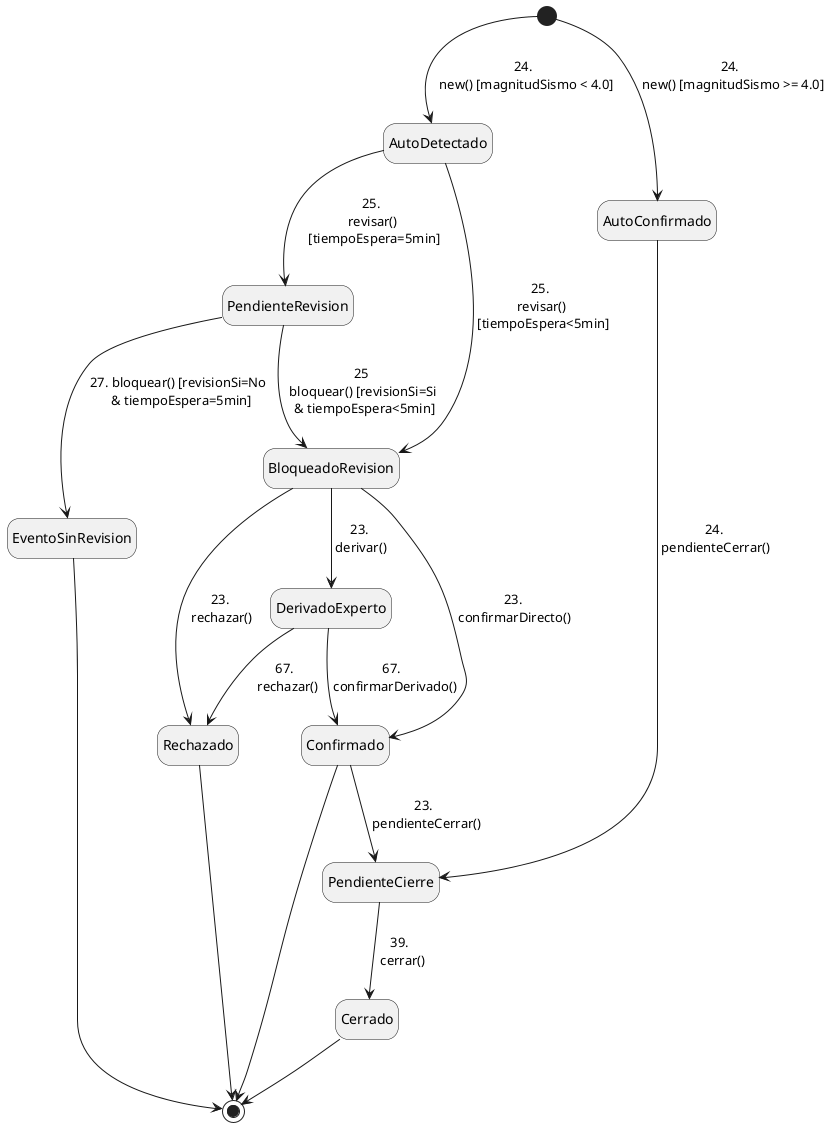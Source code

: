 @startuml maquinaEstadoEventoSismico
hide empty description
'Casos de uso:
'23: Registrar resultado de revisión manual
'24: Registrar evento sísmico
'25: Modificar evento sísmico
'27: Anular evento sísmico
'38: Verificar eventos sísmicos auto detectados
'39: Cerrar evento sísmico
'67: Registrar resultado de revisión de un evento sismico derivado

[*]-->AutoDetectado : 24. \n new() [magnitudSismo < 4.0]
[*]-->AutoConfirmado : 24. \n new() [magnitudSismo >= 4.0]
AutoDetectado-->PendienteRevision :  25. \n revisar() \n [tiempoEspera=5min] 
PendienteRevision-->BloqueadoRevision: 25 \n bloquear() [revisionSi=Si \n & tiempoEspera<5min]
PendienteRevision-->EventoSinRevision: 27. bloquear() [revisionSi=No \n & tiempoEspera=5min]
AutoDetectado --> BloqueadoRevision: 25. \n revisar() \n [tiempoEspera<5min]
BloqueadoRevision-->Confirmado: 23.\n confirmarDirecto()
BloqueadoRevision-->Rechazado:  23.\n rechazar()
BloqueadoRevision-->DerivadoExperto:  23.\n derivar()
DerivadoExperto-->Confirmado: 67. \n confirmarDerivado()
DerivadoExperto-->Rechazado: 67. \n rechazar()
Confirmado-->PendienteCierre: 23. \n pendienteCerrar()
AutoConfirmado-->PendienteCierre: 24.\n pendienteCerrar()
PendienteCierre --> Cerrado: 39. \n cerrar()
Cerrado --> [*]
EventoSinRevision --> [*]
Confirmado --> [*]
Rechazado --> [*]
@enduml

@startuml Parte_Dinámica_CU_23
skinparam roundcorner 20
skinparam maxmessagesize 60
autonumber
actor "__:AnalistaEnSismos__" as AES
create boundary "__:PantallaRegistrarResultado__" as PRR
AES --> PRR : opcRegistrarResultadoManual()
PRR -> PRR : abrirVentana()
create control "__:GestorRegistrarResultado__" as GRR
PRR --> GRR : newRevisiónManual()
GRR -> GRR : buscarEventosSísmicosSinRevision()
loop Eventos Sísmicos Auto Detectados
else Mientras existan eventos sísmicos
    entity "__:EventoSísmico__" as ES #LightCoral
    GRR --> ES : esPendienteRevisión()
    entity "__Evento:Estado__" as E
    ES --> E : sosPendienteRevisión()
    GRR --> ES : esAutodetectado()
    ES --> E : sosAutodetectado()
    GRR -> ES : getDatos()
    ES -> ES : getFechaHoraOcurrenciaEvento()
    ES -> ES : getLatitudEpicentro()
    ES -> ES : getLongitudEpicentro()
    ES -> ES : getLatitudHipocentro()
    ES -> ES : getLongitudHipocentro()
    ES -> ES : getValorMagnitud()
end
GRR -> GRR : ordenarEventosSísmicos()
GRR -> PRR : solicitarSelecciónEventoSísmico()
AES -> PRR : tomarSelecciónEventoSísmico()
PRR -> GRR : tomarSelecciónEventoSísmico()
GRR -> GRR : buscarEstadoBloqueadoEnRevision()
entity "__:Estado__" as Es #LightCoral
loop Buscar estado bloqueado en revisión
else Mientras existan estados
    GRR -> Es : sosÁmbitoEventoSísmico()
    GRR -> Es : sosBloqueadoEnRevisión()
end
GRR -> GRR : getFechaHoraActual()
GRR -> GRR : buscarEmpleadoLogueado()
entity "__Actual:Sesión__" as ASS
GRR -> ASS : getUsuarioLogueado()
entity "__Logueado:Usuario__" as US
ASS -> US : getEmpleado()
GRR -> GRR : bloquearEventoSísmico()
entity "__Selecc:EventoSísmico__" as SES
GRR -> SES : bloquear() 
loop Buscar último cambio estado
else Mientras existan cambios de estado
    entity "__:CambioEstado__" as CE #LightCoral
    SES -> CE : esEstadoActual() 
end
entity "__Actual:CambioEstado__" as ACE
SES -> ACE : setFechaHoraFin()
SES -> SES : crearCambioEstado()
create entity "__Bloqueado:CambioEstado__" as NCE
SES --> NCE: new()
SES -> SES : setEstado()
GRR -> GRR : buscarDatosSísmicos()
GRR -> SES : getDatosSísmicos()
loop Valores alcanzados sísmo
else Mientras existan series temporales
    entity "__:SerieTemporal__" as ST #LightCoral
    SES --> ST : getMuestrasSismicas()
    loop Valores muestras sísmicas
    else Mientras existan muestras sísmicas
        entity "__:MuestraSísmica__" as MS
        ST --> MS : getDetalleMuestraSismica()
        loop Valores detalle muestras sísmicas
        else Mientras existan detalles muestras sísmicas
            entity "__:DetalleMuestraSísmica__" as DMS
            MS --> DMS :  getValor()
            entity "__:TipoDeDato__" as TD
            DMS --> TD :  getDenominación()
            DMS -> TD :  getNombreUnidadMedida()
            DMS -> TD :  getValorUmbral()
        end
    end
end
entity "__:AlcanceSismo__" as AS
SES -> AS : getNombre()
entity "__:ClasificaciónSismo__" as CS
SES -> CS : getNombre()
entity "__:OrigenDeGeneración__" as OG
SES -> OG : getNombre()
GRR -> GRR: ordenarPorCodigo()
GRR -> ST : *getEstacionSismografica()
loop Buscar Sismografo
else mientras haya sismografos
    entity "__:Sismografo__" as S #LightCoral
    ST -> S : sosMiSismografo()
    ST -> S : getDatosEstacion()
    entity "__Sismografo:Estacion Sismologica__" as SSE
    S -> SSE : getCodigo()
    S -> SSE : getNombre()
end

GRR -> GRR : llamarCUGenerarSismograma()
create participant "GenerarSismograma" as GS
GRR -> GS : generarSismograma()
GRR -> PRR : mostrarDatos()
GRR -> PRR : solicitarSelecciónMapa()
AES -> PRR : tomarSelecciónMapa()
PRR -> GRR : tomarSeleccionMapa()
GRR -> PRR : solicitarModificaciónDatosES()
AES -> PRR : tomarModificaciónDatosES()
PRR -> GRR : tomarModificaciónDatosES()
GRR -> PRR : solicitarAcciónSobreEvento()
AES -> PRR : tomarAcciónSobreEvento()
PRR -> GRR : tomarAcciónSobreEvento()
GRR -> GRR : validarDatos()
GRR -> GRR : buscarEstadoRechazado()
loop Buscar estado rechazado
else Mientras existan estados
    GRR -> Es : sosÁmbitoEventoSísmico()
    GRR -> Es : sosRechazado()
end
GRR -> GRR :getFechaHoraActual()
GRR -> GRR : rechazarEventoSísmico()
entity "__Selecc:EventoSísmico__" as SES
GRR -> SES : rechazar()
loop Buscar último cambio estado
else Mientras existan cambios de estado
    SES -> CE : esEstadoActual() 
end
SES -> NCE : setFechaHoraFin()
SES -> SES : crearCambioEstado()
entity "__Rechazado:CambioEstado__" as RCE
SES --> RCE : new()
SES -> SES : setEstado()
GRR -> GRR : finCU()
@enduml

@startuml Parte_Estática_CU_23
hide <<Entity>> circle
hide <<Boundary>> circle
hide <<Control>> circle
class PantallaRegistrarRevisión<<Boundary>>{
    - opcCancelar
    - lblFechaHoraOcurrencia
    - lblLatitudEpicentro
    - lblLongitudEpicentro
    - lblLatidudHipocentro
    - lblLongitudHipocentro
    - opcVisualizarMapa
    - inputMagnitud
    - inputAlcance
    - inputOrigenGeneración
    - opcNoModificarDatos
    - opcConfirmarEvento
    - opcRechazarEvento
    - opcSolicitarRevisiónAExperto
    + 1. opcRegistrarResultadoManual()
    + 2. abrirVentana()
    + 17. solicitarSelecciónEventoSísmico()
    + 18. tomarSeleccionEventoSismico()
    + 54. mostrarDatos()
    + 55. solicitarSelecciónMapa()
    + 56. tomarSeleccionMapa()
    + 58. solicitarModificacionDatosES()
    + 59. tomarModificaciónDatosES()
    + 61. solicitarAcciónSobreEvento()
    + 62. tomarAcciónSobreEvento()
}

class GestorRegistrarRevisión<<Control>>{
    - fechaHoraOcurrencia
    - latitudEpicentro
    - longitudEpicentro
    - latidudHipocentro
    - longitudHipocentro
    - listaEventoSísmicoSinRevisión
    - eventoSísmicoSeleccionado
    - fechaHoraActual
    - ASLogueado
    - estadoRechazado
    - estadoBloqueado
    - listaDatosSísmicos
    - listaSeriesTemporales
    - estaciónSismográfica
    - sismograma
    - mapaSeleccionado
    - acciónSobreEvento
    - estaciónSismográficaModificada
    + 3. newRevisiónManual()
    + 4. buscarEventosSísmicosSinRevision()
    + 16. ordenarEventosSísmicos()
    + 19. tomarSelecciónEventoSísmico()
    + 20. buscarEstadoBloqueadoEnRevision()
    + 23. getFechaHoraActual()
    + 24. buscarEmpleadoLogueado()
    + 27. bloquearEventoSismico()
    + 34. buscarDatosSismicos()
    + 46. buscarDatosEstacion()
    + 45. ordenarPorCodigo() 
    + 52. llamarCUGenerarSismograma()
    + 57. tomarSelecciónMapa()
    + 60. tomarModificaciónDatosES()
    + 63. tomarAcciónSobreEvento()
    + 64. validarDatos()
    + 65. buscarEstadoRechazado()
    + 69. rechazarEventoSismico()
    + 74. finCU()
}

class EventoSísmico<<Entity>>{
    - fechaHoraOcurrencia
    - latitudEpicentro
    - longitudEpicentro
    - latidudHipocentro
    - longitudHipocentro
    - valorMagnitud
    + 5. esPendienteRevisión()
    + 7. esAutodetectado()
    + 9. getDatos()
    + 10. getFechaHoraOcurrenciaEvento()
    + 11. getLatitudLepicentro()
    + 12. getLongitudEpicentro()
    + 13. getLatitudHipocentro()
    + 14. getLongitudHipocentro()
    + 15. getValorMagnitud()
    + 28. bloquear()
    + 31. crearCambioEstado()
    + 32. new()
    + 33. setEstado()
    + 35. getDatosSísmicos()
    + 70. rechazar()
    + revisar()
    + derivar()
    + confirmarDerivado()
    + confirmarDirecto()
    + pendienteCerrar()
    + cerrar()
}

class Estado<<Entity>>{
    - ámbito
    - nombre
    + 6. sosPendienteRevisión()
    + 8. sosAutodetectado()
    + 21. sosÁmbitoEventoSísmico()
    + 22. sosBloqueadoEnRevisión()
    + 67. sosRechazado()
}

class CambioEstado<<Entity>>{
    - fechaHoraInicio
    - fechaHoraFin
    + 29. esEstadoActual()
    + 30. setFechaHoraFin()
    + 32. new()
}

class AlcanceSismo<<Entity>>{
    - nombre
    + 36. getNombre()
}

class ClasificaciónSismo<<Entity>>{
    - nombre
    + 37. getNombre()
}

class OrigenDeGeneración<<Entity>>{
    - nombre
    + 38. getNombre()
}

class SerieTemporal<<Entity>>{
    + 39. getDatos()
    + 47. getEstaciónSismográfica()
}

class MuestraSísmica<<Entity>>{
    + 40. getDatos()
}

class DetalleMuestraSísmica<<Entity>>{
    + 41. getDatos()
}

class TipoDeDato<<Entity>>{
    - denominación
    - nombreUnidadMedida
    - valorUmbral
    + 42. getDenominación()
    + 43. getNombreUnidadMedida()
    + 44. getValorUmbral()
}

class Sesion<<Entity>>{
    - fechaHoraInicio
    - fechaHoraFin
    + 25. getUsuarioLogueado()
}

class Usuario<<Entity>>{
    + 26. getEmpleado()
}

class Empleado<<Entity>>{
    - nombre
    - apellido
    - mail
    - telefono 
}

class Sismografo<<Entity>>{
    + 48. sosMiSismográfo()
    + 49. getDatosEstación()
}

class EstaciónSismológica<<Entity>>{
    - nombre
    - código
    + 50. getNombre()
    + 51. getCódigo()
}
Sesion "usuario" --> "1" Usuario
Usuario "empleado" --> "1" Empleado
PantallaRegistrarRevisión ..> GestorRegistrarRevisión
GestorRegistrarRevisión ..> Sesion
GestorRegistrarRevisión ..> PantallaRegistrarRevisión
GestorRegistrarRevisión ..> EventoSísmico
EventoSísmico "estado" --> "1" Estado
EventoSísmico "cambioEstado" --> "1..*" CambioEstado
EventoSísmico "alcanceSismo" --> "1" AlcanceSismo
EventoSísmico "clasificaciónSismo" --> "1" ClasificaciónSismo
EventoSísmico "origenDeGeneración" --> "1" OrigenDeGeneración
EventoSísmico "serieTemporal" --> "1..*" SerieTemporal
CambioEstado "empleado" --> "1" Empleado
CambioEstado "estado" --> "1" Estado
SerieTemporal "muestraSísmica" o-- "1..*" MuestraSísmica
SerieTemporal ..> Sismografo
Sismografo "serieTemporal" --> "1..*" SerieTemporal 
Sismografo "estaciónSismológica" --> "1" EstaciónSismológica
MuestraSísmica "detalleMuestraSísmica" o-- "1..*" DetalleMuestraSísmica
DetalleMuestraSísmica "tipoDeDato" --> "1" TipoDeDato
@enduml 